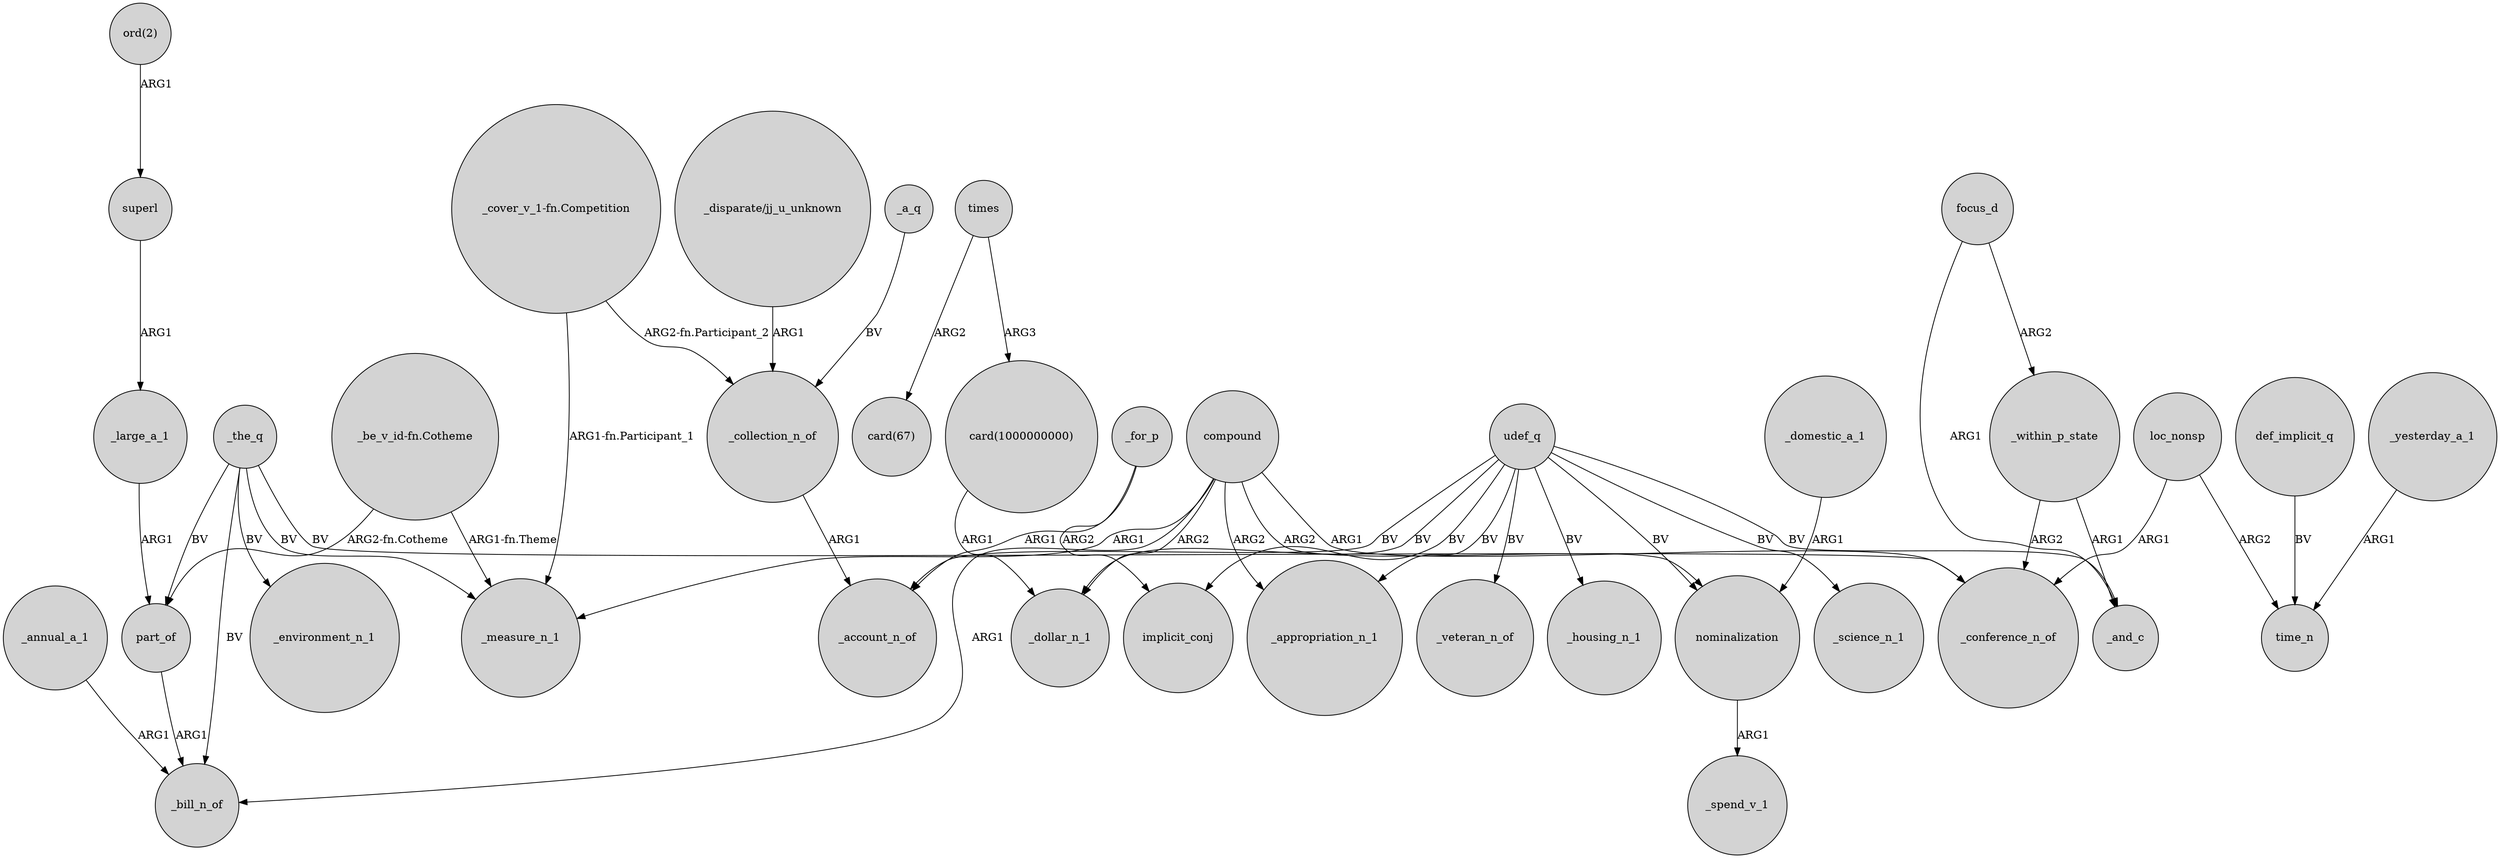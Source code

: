digraph {
	node [shape=circle style=filled]
	"card(1000000000)" -> _dollar_n_1 [label=ARG1]
	"_be_v_id-fn.Cotheme" -> part_of [label="ARG2-fn.Cotheme"]
	_the_q -> _measure_n_1 [label=BV]
	_the_q -> part_of [label=BV]
	_for_p -> _account_n_of [label=ARG1]
	udef_q -> _science_n_1 [label=BV]
	_the_q -> _bill_n_of [label=BV]
	"_cover_v_1-fn.Competition" -> _measure_n_1 [label="ARG1-fn.Participant_1"]
	udef_q -> _veteran_n_of [label=BV]
	compound -> _appropriation_n_1 [label=ARG2]
	udef_q -> nominalization [label=BV]
	_large_a_1 -> part_of [label=ARG1]
	udef_q -> _account_n_of [label=BV]
	_yesterday_a_1 -> time_n [label=ARG1]
	compound -> _dollar_n_1 [label=ARG2]
	udef_q -> _and_c [label=BV]
	times -> "card(1000000000)" [label=ARG3]
	"_cover_v_1-fn.Competition" -> _collection_n_of [label="ARG2-fn.Participant_2"]
	_annual_a_1 -> _bill_n_of [label=ARG1]
	_a_q -> _collection_n_of [label=BV]
	compound -> _measure_n_1 [label=ARG1]
	part_of -> _bill_n_of [label=ARG1]
	nominalization -> _spend_v_1 [label=ARG1]
	compound -> nominalization [label=ARG2]
	"_disparate/jj_u_unknown" -> _collection_n_of [label=ARG1]
	"_be_v_id-fn.Cotheme" -> _measure_n_1 [label="ARG1-fn.Theme"]
	loc_nonsp -> _conference_n_of [label=ARG1]
	"ord(2)" -> superl [label=ARG1]
	udef_q -> _dollar_n_1 [label=BV]
	udef_q -> _appropriation_n_1 [label=BV]
	focus_d -> _and_c [label=ARG1]
	_collection_n_of -> _account_n_of [label=ARG1]
	_within_p_state -> _conference_n_of [label=ARG2]
	_within_p_state -> _and_c [label=ARG1]
	loc_nonsp -> time_n [label=ARG2]
	_domestic_a_1 -> nominalization [label=ARG1]
	_the_q -> _conference_n_of [label=BV]
	compound -> _bill_n_of [label=ARG1]
	_for_p -> implicit_conj [label=ARG2]
	times -> "card(67)" [label=ARG2]
	def_implicit_q -> time_n [label=BV]
	udef_q -> implicit_conj [label=BV]
	focus_d -> _within_p_state [label=ARG2]
	superl -> _large_a_1 [label=ARG1]
	udef_q -> _housing_n_1 [label=BV]
	_the_q -> _environment_n_1 [label=BV]
	compound -> _conference_n_of [label=ARG1]
}
